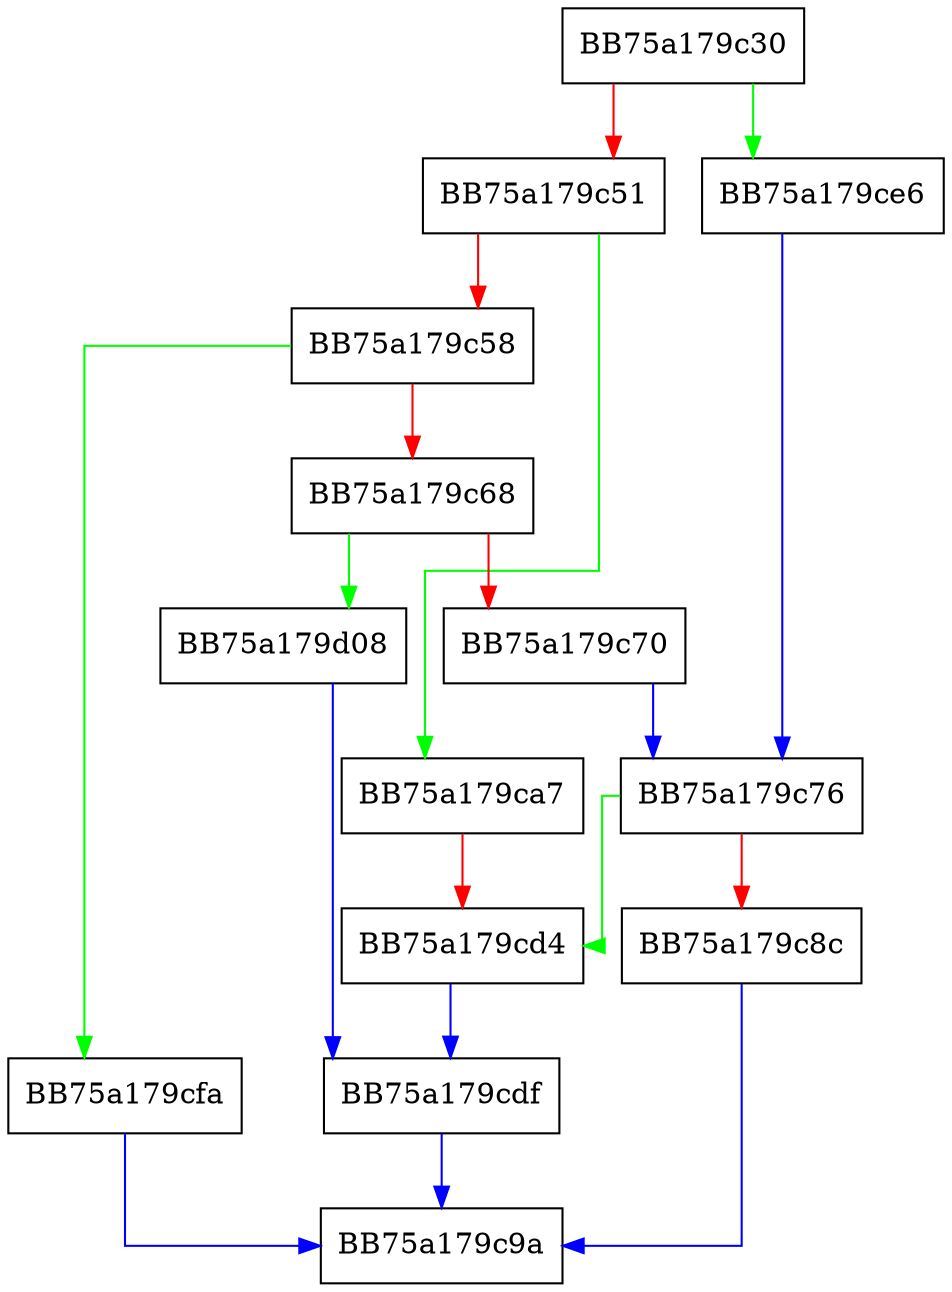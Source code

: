 digraph eval {
  node [shape="box"];
  graph [splines=ortho];
  BB75a179c30 -> BB75a179ce6 [color="green"];
  BB75a179c30 -> BB75a179c51 [color="red"];
  BB75a179c51 -> BB75a179ca7 [color="green"];
  BB75a179c51 -> BB75a179c58 [color="red"];
  BB75a179c58 -> BB75a179cfa [color="green"];
  BB75a179c58 -> BB75a179c68 [color="red"];
  BB75a179c68 -> BB75a179d08 [color="green"];
  BB75a179c68 -> BB75a179c70 [color="red"];
  BB75a179c70 -> BB75a179c76 [color="blue"];
  BB75a179c76 -> BB75a179cd4 [color="green"];
  BB75a179c76 -> BB75a179c8c [color="red"];
  BB75a179c8c -> BB75a179c9a [color="blue"];
  BB75a179ca7 -> BB75a179cd4 [color="red"];
  BB75a179cd4 -> BB75a179cdf [color="blue"];
  BB75a179cdf -> BB75a179c9a [color="blue"];
  BB75a179ce6 -> BB75a179c76 [color="blue"];
  BB75a179cfa -> BB75a179c9a [color="blue"];
  BB75a179d08 -> BB75a179cdf [color="blue"];
}